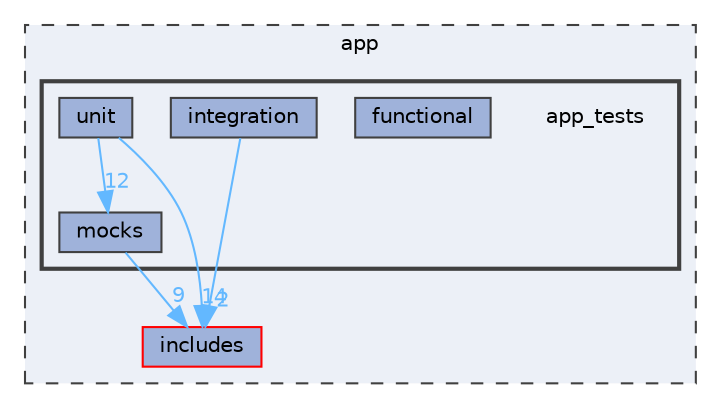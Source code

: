 digraph "app/app_tests"
{
 // LATEX_PDF_SIZE
  bgcolor="transparent";
  edge [fontname=Helvetica,fontsize=10,labelfontname=Helvetica,labelfontsize=10];
  node [fontname=Helvetica,fontsize=10,shape=box,height=0.2,width=0.4];
  compound=true
  subgraph clusterdir_d422163b96683743ed3963d4aac17747 {
    graph [ bgcolor="#ecf0f7", pencolor="grey25", label="app", fontname=Helvetica,fontsize=10 style="filled,dashed", URL="dir_d422163b96683743ed3963d4aac17747.html",tooltip=""]
  dir_1c5c03227cca0102ee47bee331c2b55d [label="includes", fillcolor="#9fb2da", color="red", style="filled", URL="dir_1c5c03227cca0102ee47bee331c2b55d.html",tooltip=""];
  subgraph clusterdir_233f5a9e11cb958617720b9aa5e796d9 {
    graph [ bgcolor="#ecf0f7", pencolor="grey25", label="", fontname=Helvetica,fontsize=10 style="filled,bold", URL="dir_233f5a9e11cb958617720b9aa5e796d9.html",tooltip=""]
    dir_233f5a9e11cb958617720b9aa5e796d9 [shape=plaintext, label="app_tests"];
  dir_6a7d37eabf02df1c616af13b6fda34ab [label="functional", fillcolor="#9fb2da", color="grey25", style="filled", URL="dir_6a7d37eabf02df1c616af13b6fda34ab.html",tooltip=""];
  dir_c4611509ca9f72a4af4073838a355ce9 [label="integration", fillcolor="#9fb2da", color="grey25", style="filled", URL="dir_c4611509ca9f72a4af4073838a355ce9.html",tooltip=""];
  dir_88a79e1a5ce881f0266bc136e739785e [label="mocks", fillcolor="#9fb2da", color="grey25", style="filled", URL="dir_88a79e1a5ce881f0266bc136e739785e.html",tooltip=""];
  dir_9f3cf4e9959d69a629065a14f6a7ea01 [label="unit", fillcolor="#9fb2da", color="grey25", style="filled", URL="dir_9f3cf4e9959d69a629065a14f6a7ea01.html",tooltip=""];
  }
  }
  dir_c4611509ca9f72a4af4073838a355ce9->dir_1c5c03227cca0102ee47bee331c2b55d [headlabel="2", labeldistance=1.5 headhref="dir_000017_000016.html" href="dir_000017_000016.html" color="steelblue1" fontcolor="steelblue1"];
  dir_88a79e1a5ce881f0266bc136e739785e->dir_1c5c03227cca0102ee47bee331c2b55d [headlabel="9", labeldistance=1.5 headhref="dir_000023_000016.html" href="dir_000023_000016.html" color="steelblue1" fontcolor="steelblue1"];
  dir_9f3cf4e9959d69a629065a14f6a7ea01->dir_1c5c03227cca0102ee47bee331c2b55d [headlabel="14", labeldistance=1.5 headhref="dir_000028_000016.html" href="dir_000028_000016.html" color="steelblue1" fontcolor="steelblue1"];
  dir_9f3cf4e9959d69a629065a14f6a7ea01->dir_88a79e1a5ce881f0266bc136e739785e [headlabel="12", labeldistance=1.5 headhref="dir_000028_000023.html" href="dir_000028_000023.html" color="steelblue1" fontcolor="steelblue1"];
}
